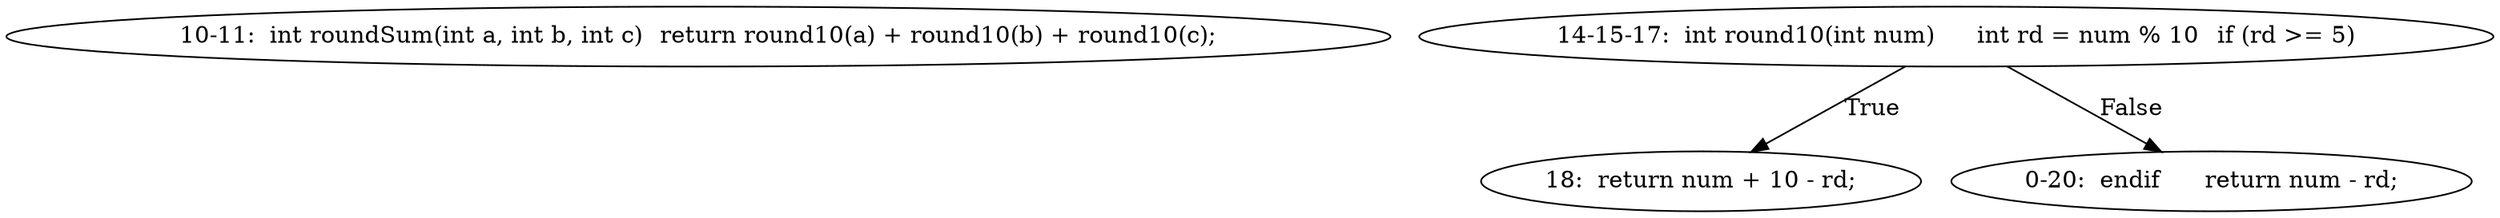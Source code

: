 digraph result_test { 
// graph-vertices
  a1  [label="10-11:  int roundSum(int a, int b, int c)	return round10(a) + round10(b) + round10(c);"]; 
  a3  [label="14-15-17:  int round10(int num)	int rd = num % 10	if (rd >= 5)"]; 
  5  [label="18:  return num + 10 - rd;"]; 
  a4  [label="0-20:  endif	return num - rd;"]; 
// graph-edges
  a3 -> 5  [label="True"]; 
  a3 -> a4  [label="False"]; 
}